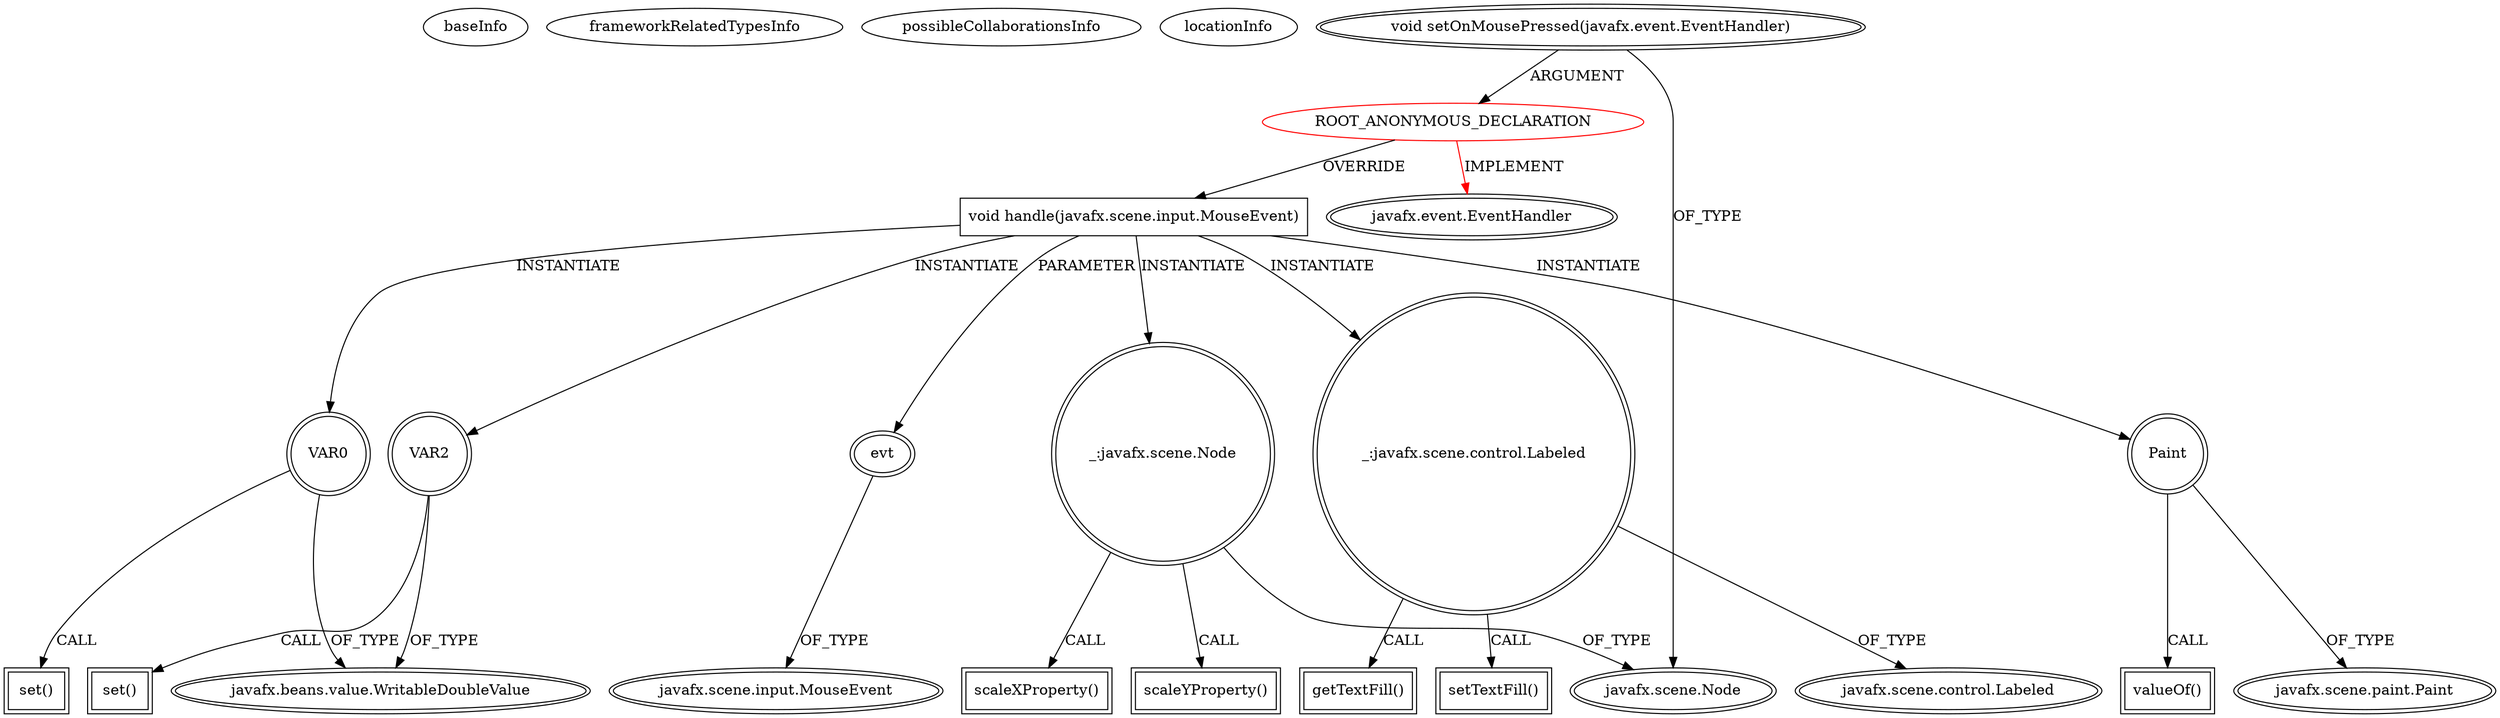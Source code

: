 digraph {
baseInfo[graphId=1948,category="extension_graph",isAnonymous=true,possibleRelation=false]
frameworkRelatedTypesInfo[0="javafx.event.EventHandler"]
possibleCollaborationsInfo[]
locationInfo[projectName="atsticks-FXOne",filePath="/atsticks-FXOne/FXOne-master/org.fxone/fxone-ui/src/main/java/org/fxone/ui/rt/nav/MenuButton.java",contextSignature="void MenuButton()",graphId="1948"]
0[label="ROOT_ANONYMOUS_DECLARATION",vertexType="ROOT_ANONYMOUS_DECLARATION",isFrameworkType=false,color=red]
1[label="javafx.event.EventHandler",vertexType="FRAMEWORK_INTERFACE_TYPE",isFrameworkType=true,peripheries=2]
2[label="void setOnMousePressed(javafx.event.EventHandler)",vertexType="OUTSIDE_CALL",isFrameworkType=true,peripheries=2]
3[label="javafx.scene.Node",vertexType="FRAMEWORK_CLASS_TYPE",isFrameworkType=true,peripheries=2]
4[label="void handle(javafx.scene.input.MouseEvent)",vertexType="OVERRIDING_METHOD_DECLARATION",isFrameworkType=false,shape=box]
5[label="evt",vertexType="PARAMETER_DECLARATION",isFrameworkType=true,peripheries=2]
6[label="javafx.scene.input.MouseEvent",vertexType="FRAMEWORK_CLASS_TYPE",isFrameworkType=true,peripheries=2]
7[label="VAR0",vertexType="VARIABLE_EXPRESION",isFrameworkType=true,peripheries=2,shape=circle]
9[label="javafx.beans.value.WritableDoubleValue",vertexType="FRAMEWORK_INTERFACE_TYPE",isFrameworkType=true,peripheries=2]
8[label="set()",vertexType="INSIDE_CALL",isFrameworkType=true,peripheries=2,shape=box]
10[label="_:javafx.scene.Node",vertexType="VARIABLE_EXPRESION",isFrameworkType=true,peripheries=2,shape=circle]
11[label="scaleXProperty()",vertexType="INSIDE_CALL",isFrameworkType=true,peripheries=2,shape=box]
13[label="VAR2",vertexType="VARIABLE_EXPRESION",isFrameworkType=true,peripheries=2,shape=circle]
14[label="set()",vertexType="INSIDE_CALL",isFrameworkType=true,peripheries=2,shape=box]
17[label="scaleYProperty()",vertexType="INSIDE_CALL",isFrameworkType=true,peripheries=2,shape=box]
18[label="_:javafx.scene.control.Labeled",vertexType="VARIABLE_EXPRESION",isFrameworkType=true,peripheries=2,shape=circle]
20[label="javafx.scene.control.Labeled",vertexType="FRAMEWORK_CLASS_TYPE",isFrameworkType=true,peripheries=2]
19[label="getTextFill()",vertexType="INSIDE_CALL",isFrameworkType=true,peripheries=2,shape=box]
22[label="setTextFill()",vertexType="INSIDE_CALL",isFrameworkType=true,peripheries=2,shape=box]
23[label="Paint",vertexType="VARIABLE_EXPRESION",isFrameworkType=true,peripheries=2,shape=circle]
25[label="javafx.scene.paint.Paint",vertexType="FRAMEWORK_CLASS_TYPE",isFrameworkType=true,peripheries=2]
24[label="valueOf()",vertexType="INSIDE_CALL",isFrameworkType=true,peripheries=2,shape=box]
0->1[label="IMPLEMENT",color=red]
2->0[label="ARGUMENT"]
2->3[label="OF_TYPE"]
0->4[label="OVERRIDE"]
5->6[label="OF_TYPE"]
4->5[label="PARAMETER"]
4->7[label="INSTANTIATE"]
7->9[label="OF_TYPE"]
7->8[label="CALL"]
4->10[label="INSTANTIATE"]
10->3[label="OF_TYPE"]
10->11[label="CALL"]
4->13[label="INSTANTIATE"]
13->9[label="OF_TYPE"]
13->14[label="CALL"]
10->17[label="CALL"]
4->18[label="INSTANTIATE"]
18->20[label="OF_TYPE"]
18->19[label="CALL"]
18->22[label="CALL"]
4->23[label="INSTANTIATE"]
23->25[label="OF_TYPE"]
23->24[label="CALL"]
}
